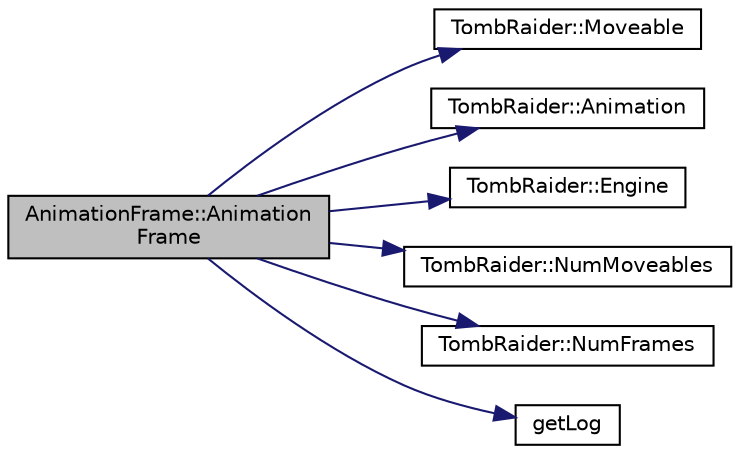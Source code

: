 digraph "AnimationFrame::AnimationFrame"
{
 // INTERACTIVE_SVG=YES
  edge [fontname="Helvetica",fontsize="10",labelfontname="Helvetica",labelfontsize="10"];
  node [fontname="Helvetica",fontsize="10",shape=record];
  rankdir="LR";
  Node1 [label="AnimationFrame::Animation\lFrame",height=0.2,width=0.4,color="black", fillcolor="grey75", style="filled" fontcolor="black"];
  Node1 -> Node2 [color="midnightblue",fontsize="10",style="solid",fontname="Helvetica"];
  Node2 [label="TombRaider::Moveable",height=0.2,width=0.4,color="black", fillcolor="white", style="filled",URL="$class_tomb_raider.html#ad5961d00ab45a7d92c79062a0e4fff35"];
  Node1 -> Node3 [color="midnightblue",fontsize="10",style="solid",fontname="Helvetica"];
  Node3 [label="TombRaider::Animation",height=0.2,width=0.4,color="black", fillcolor="white", style="filled",URL="$class_tomb_raider.html#ad0e41f69400de5f2f532d63527caf4be"];
  Node1 -> Node4 [color="midnightblue",fontsize="10",style="solid",fontname="Helvetica"];
  Node4 [label="TombRaider::Engine",height=0.2,width=0.4,color="black", fillcolor="white", style="filled",URL="$class_tomb_raider.html#aa020667e2394f5c3a8173ee0231ef0fb"];
  Node1 -> Node5 [color="midnightblue",fontsize="10",style="solid",fontname="Helvetica"];
  Node5 [label="TombRaider::NumMoveables",height=0.2,width=0.4,color="black", fillcolor="white", style="filled",URL="$class_tomb_raider.html#aeffdfa521d80639f427e3ceea395c9c3"];
  Node1 -> Node6 [color="midnightblue",fontsize="10",style="solid",fontname="Helvetica"];
  Node6 [label="TombRaider::NumFrames",height=0.2,width=0.4,color="black", fillcolor="white", style="filled",URL="$class_tomb_raider.html#a9cc5d7e3f812377207747ea03d97f07c"];
  Node1 -> Node7 [color="midnightblue",fontsize="10",style="solid",fontname="Helvetica"];
  Node7 [label="getLog",height=0.2,width=0.4,color="black", fillcolor="white", style="filled",URL="$_log_8h.html#aa2f604b13755d77658307017af86624a"];
}
